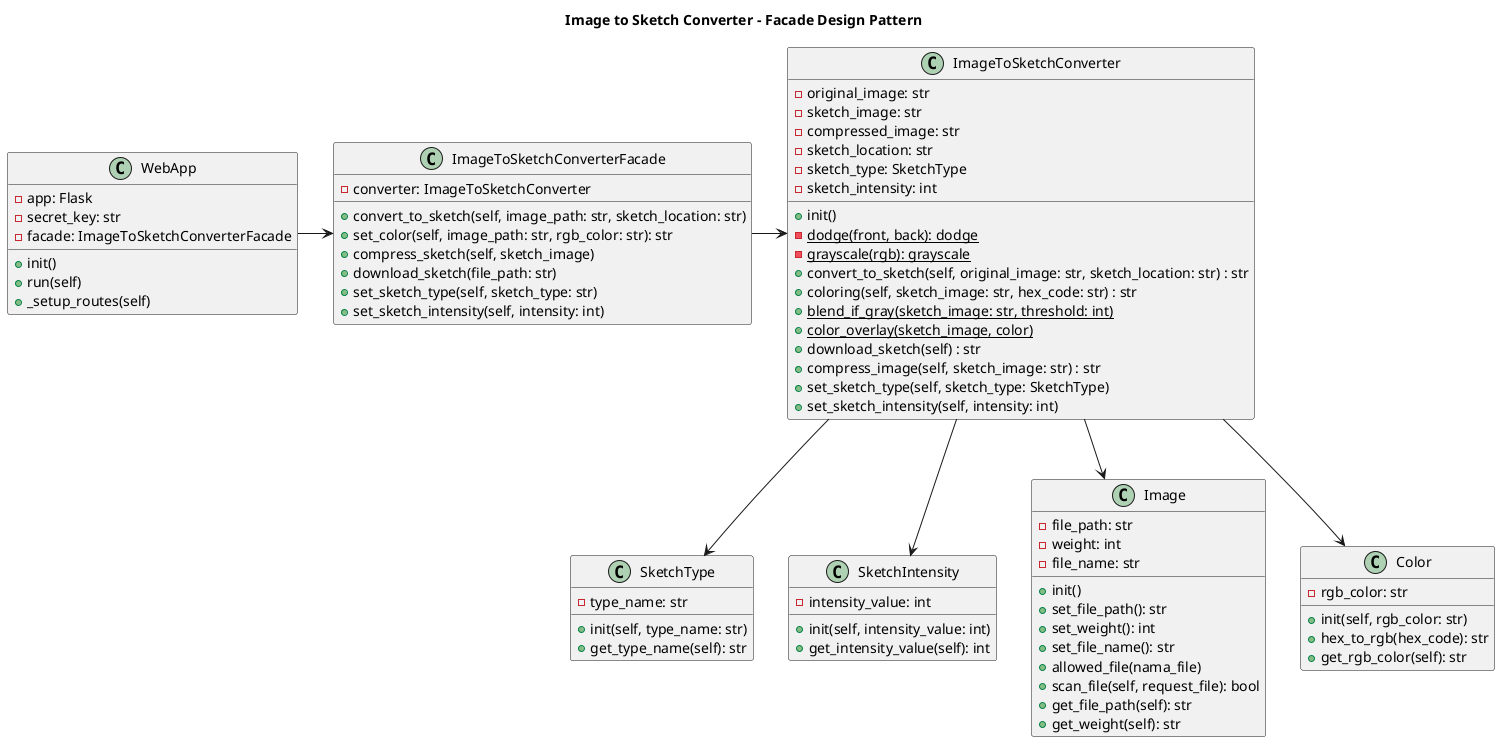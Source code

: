 @startuml 
title Image to Sketch Converter - Facade Design Pattern

class ImageToSketchConverterFacade {
  - converter: ImageToSketchConverter
  + convert_to_sketch(self, image_path: str, sketch_location: str)
  + set_color(self, image_path: str, rgb_color: str): str
  + compress_sketch(self, sketch_image)
  + download_sketch(file_path: str)
  + set_sketch_type(self, sketch_type: str)
  + set_sketch_intensity(self, intensity: int)
}

class ImageToSketchConverter {
  - original_image: str
  - sketch_image: str
  - compressed_image: str
  - sketch_location: str
  - sketch_type: SketchType
  - sketch_intensity: int
  + init()
  - {static} dodge(front, back): dodge
  - {static} grayscale(rgb): grayscale
  + convert_to_sketch(self, original_image: str, sketch_location: str) : str
  + coloring(self, sketch_image: str, hex_code: str) : str
  + {static} blend_if_gray(sketch_image: str, threshold: int)
  + {static} color_overlay(sketch_image, color)
  + download_sketch(self) : str
  + compress_image(self, sketch_image: str) : str
  + set_sketch_type(self, sketch_type: SketchType)
  + set_sketch_intensity(self, intensity: int)
}

class SketchType {
  - type_name: str
  + init(self, type_name: str)
  + get_type_name(self): str
}

class SketchIntensity {
  - intensity_value: int
  + init(self, intensity_value: int)
  + get_intensity_value(self): int
}

class Image {
  - file_path: str
  - weight: int
  - file_name: str
  + init()
  + set_file_path(): str
  + set_weight(): int
  + set_file_name(): str
  + allowed_file(nama_file)
  + scan_file(self, request_file): bool
  + get_file_path(self): str
  + get_weight(self): str
}

class Color {
  - rgb_color: str
  + init(self, rgb_color: str)
  + hex_to_rgb(hex_code): str
  + get_rgb_color(self): str
}

class WebApp {
  - app: Flask
  - secret_key: str
  - facade: ImageToSketchConverterFacade
  + init()
  + run(self)
  + _setup_routes(self)
}

WebApp -> ImageToSketchConverterFacade
ImageToSketchConverterFacade -> ImageToSketchConverter
ImageToSketchConverter --> SketchType
ImageToSketchConverter --> SketchIntensity
ImageToSketchConverter --> Image
ImageToSketchConverter --> Color
@enduml